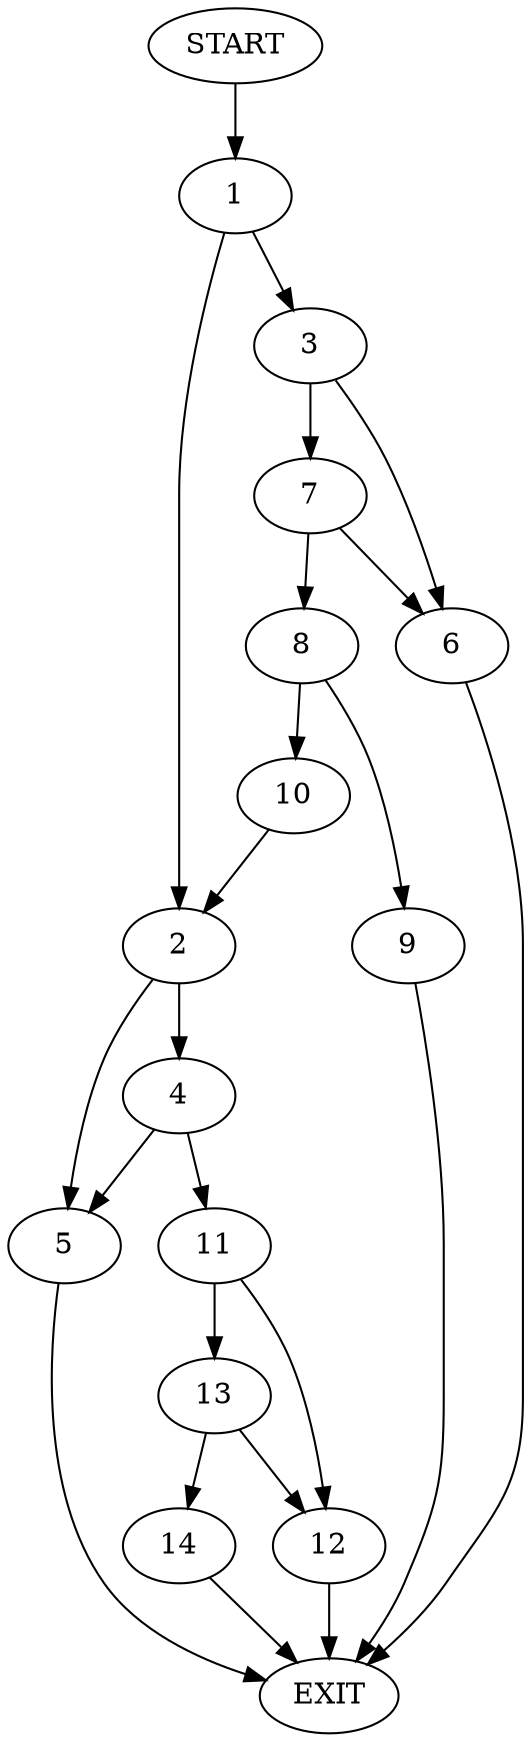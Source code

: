 digraph {
0 [label="START"]
15 [label="EXIT"]
0 -> 1
1 -> 2
1 -> 3
2 -> 4
2 -> 5
3 -> 6
3 -> 7
6 -> 15
7 -> 6
7 -> 8
8 -> 9
8 -> 10
9 -> 15
10 -> 2
5 -> 15
4 -> 11
4 -> 5
11 -> 12
11 -> 13
12 -> 15
13 -> 14
13 -> 12
14 -> 15
}
